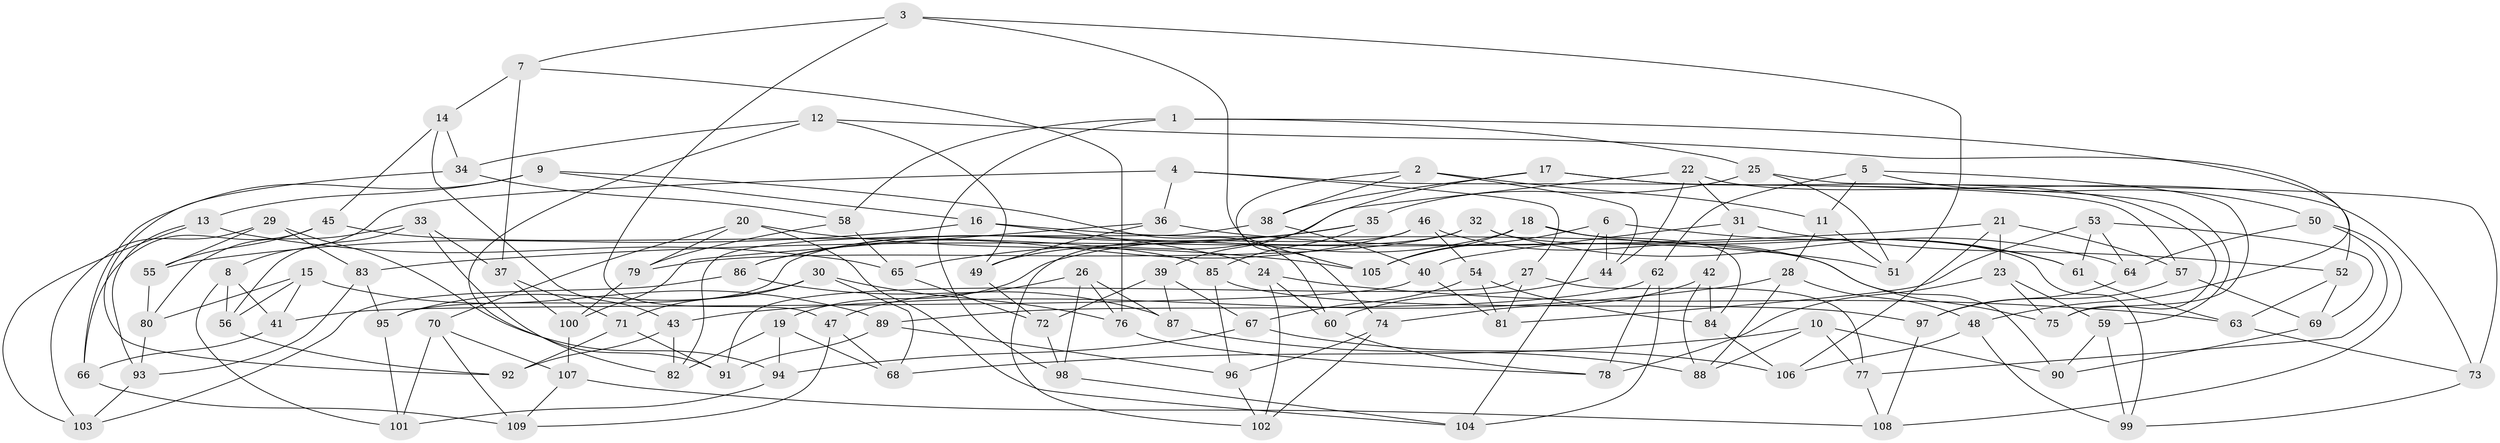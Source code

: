 // Generated by graph-tools (version 1.1) at 2025/38/03/09/25 02:38:04]
// undirected, 109 vertices, 218 edges
graph export_dot {
graph [start="1"]
  node [color=gray90,style=filled];
  1;
  2;
  3;
  4;
  5;
  6;
  7;
  8;
  9;
  10;
  11;
  12;
  13;
  14;
  15;
  16;
  17;
  18;
  19;
  20;
  21;
  22;
  23;
  24;
  25;
  26;
  27;
  28;
  29;
  30;
  31;
  32;
  33;
  34;
  35;
  36;
  37;
  38;
  39;
  40;
  41;
  42;
  43;
  44;
  45;
  46;
  47;
  48;
  49;
  50;
  51;
  52;
  53;
  54;
  55;
  56;
  57;
  58;
  59;
  60;
  61;
  62;
  63;
  64;
  65;
  66;
  67;
  68;
  69;
  70;
  71;
  72;
  73;
  74;
  75;
  76;
  77;
  78;
  79;
  80;
  81;
  82;
  83;
  84;
  85;
  86;
  87;
  88;
  89;
  90;
  91;
  92;
  93;
  94;
  95;
  96;
  97;
  98;
  99;
  100;
  101;
  102;
  103;
  104;
  105;
  106;
  107;
  108;
  109;
  1 -- 98;
  1 -- 25;
  1 -- 58;
  1 -- 48;
  2 -- 74;
  2 -- 11;
  2 -- 44;
  2 -- 38;
  3 -- 7;
  3 -- 47;
  3 -- 105;
  3 -- 51;
  4 -- 27;
  4 -- 57;
  4 -- 8;
  4 -- 36;
  5 -- 50;
  5 -- 11;
  5 -- 75;
  5 -- 62;
  6 -- 104;
  6 -- 61;
  6 -- 105;
  6 -- 44;
  7 -- 14;
  7 -- 76;
  7 -- 37;
  8 -- 56;
  8 -- 101;
  8 -- 41;
  9 -- 16;
  9 -- 60;
  9 -- 13;
  9 -- 66;
  10 -- 88;
  10 -- 68;
  10 -- 77;
  10 -- 90;
  11 -- 28;
  11 -- 51;
  12 -- 52;
  12 -- 49;
  12 -- 34;
  12 -- 91;
  13 -- 103;
  13 -- 93;
  13 -- 65;
  14 -- 45;
  14 -- 43;
  14 -- 34;
  15 -- 41;
  15 -- 89;
  15 -- 56;
  15 -- 80;
  16 -- 75;
  16 -- 24;
  16 -- 55;
  17 -- 39;
  17 -- 38;
  17 -- 75;
  17 -- 59;
  18 -- 84;
  18 -- 61;
  18 -- 19;
  18 -- 105;
  19 -- 94;
  19 -- 68;
  19 -- 82;
  20 -- 70;
  20 -- 104;
  20 -- 79;
  20 -- 105;
  21 -- 83;
  21 -- 23;
  21 -- 57;
  21 -- 106;
  22 -- 49;
  22 -- 31;
  22 -- 44;
  22 -- 73;
  23 -- 78;
  23 -- 59;
  23 -- 75;
  24 -- 63;
  24 -- 60;
  24 -- 102;
  25 -- 51;
  25 -- 73;
  25 -- 35;
  26 -- 47;
  26 -- 87;
  26 -- 76;
  26 -- 98;
  27 -- 77;
  27 -- 81;
  27 -- 91;
  28 -- 48;
  28 -- 88;
  28 -- 43;
  29 -- 94;
  29 -- 83;
  29 -- 103;
  29 -- 55;
  30 -- 95;
  30 -- 71;
  30 -- 76;
  30 -- 68;
  31 -- 40;
  31 -- 42;
  31 -- 52;
  32 -- 79;
  32 -- 99;
  32 -- 64;
  32 -- 95;
  33 -- 82;
  33 -- 80;
  33 -- 37;
  33 -- 56;
  34 -- 58;
  34 -- 92;
  35 -- 65;
  35 -- 86;
  35 -- 85;
  36 -- 49;
  36 -- 100;
  36 -- 51;
  37 -- 100;
  37 -- 71;
  38 -- 82;
  38 -- 40;
  39 -- 67;
  39 -- 72;
  39 -- 87;
  40 -- 81;
  40 -- 41;
  41 -- 66;
  42 -- 74;
  42 -- 88;
  42 -- 84;
  43 -- 82;
  43 -- 92;
  44 -- 60;
  45 -- 66;
  45 -- 55;
  45 -- 85;
  46 -- 90;
  46 -- 54;
  46 -- 102;
  46 -- 86;
  47 -- 109;
  47 -- 68;
  48 -- 106;
  48 -- 99;
  49 -- 72;
  50 -- 64;
  50 -- 77;
  50 -- 108;
  52 -- 69;
  52 -- 63;
  53 -- 81;
  53 -- 61;
  53 -- 64;
  53 -- 69;
  54 -- 67;
  54 -- 81;
  54 -- 84;
  55 -- 80;
  56 -- 92;
  57 -- 69;
  57 -- 97;
  58 -- 79;
  58 -- 65;
  59 -- 90;
  59 -- 99;
  60 -- 78;
  61 -- 63;
  62 -- 78;
  62 -- 104;
  62 -- 89;
  63 -- 73;
  64 -- 97;
  65 -- 72;
  66 -- 109;
  67 -- 94;
  67 -- 106;
  69 -- 90;
  70 -- 107;
  70 -- 109;
  70 -- 101;
  71 -- 91;
  71 -- 92;
  72 -- 98;
  73 -- 99;
  74 -- 102;
  74 -- 96;
  76 -- 78;
  77 -- 108;
  79 -- 100;
  80 -- 93;
  83 -- 95;
  83 -- 93;
  84 -- 106;
  85 -- 96;
  85 -- 97;
  86 -- 87;
  86 -- 103;
  87 -- 88;
  89 -- 96;
  89 -- 91;
  93 -- 103;
  94 -- 101;
  95 -- 101;
  96 -- 102;
  97 -- 108;
  98 -- 104;
  100 -- 107;
  107 -- 108;
  107 -- 109;
}
